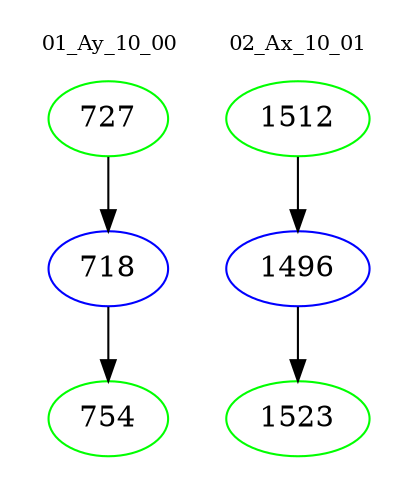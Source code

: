 digraph{
subgraph cluster_0 {
color = white
label = "01_Ay_10_00";
fontsize=10;
T0_727 [label="727", color="green"]
T0_727 -> T0_718 [color="black"]
T0_718 [label="718", color="blue"]
T0_718 -> T0_754 [color="black"]
T0_754 [label="754", color="green"]
}
subgraph cluster_1 {
color = white
label = "02_Ax_10_01";
fontsize=10;
T1_1512 [label="1512", color="green"]
T1_1512 -> T1_1496 [color="black"]
T1_1496 [label="1496", color="blue"]
T1_1496 -> T1_1523 [color="black"]
T1_1523 [label="1523", color="green"]
}
}
